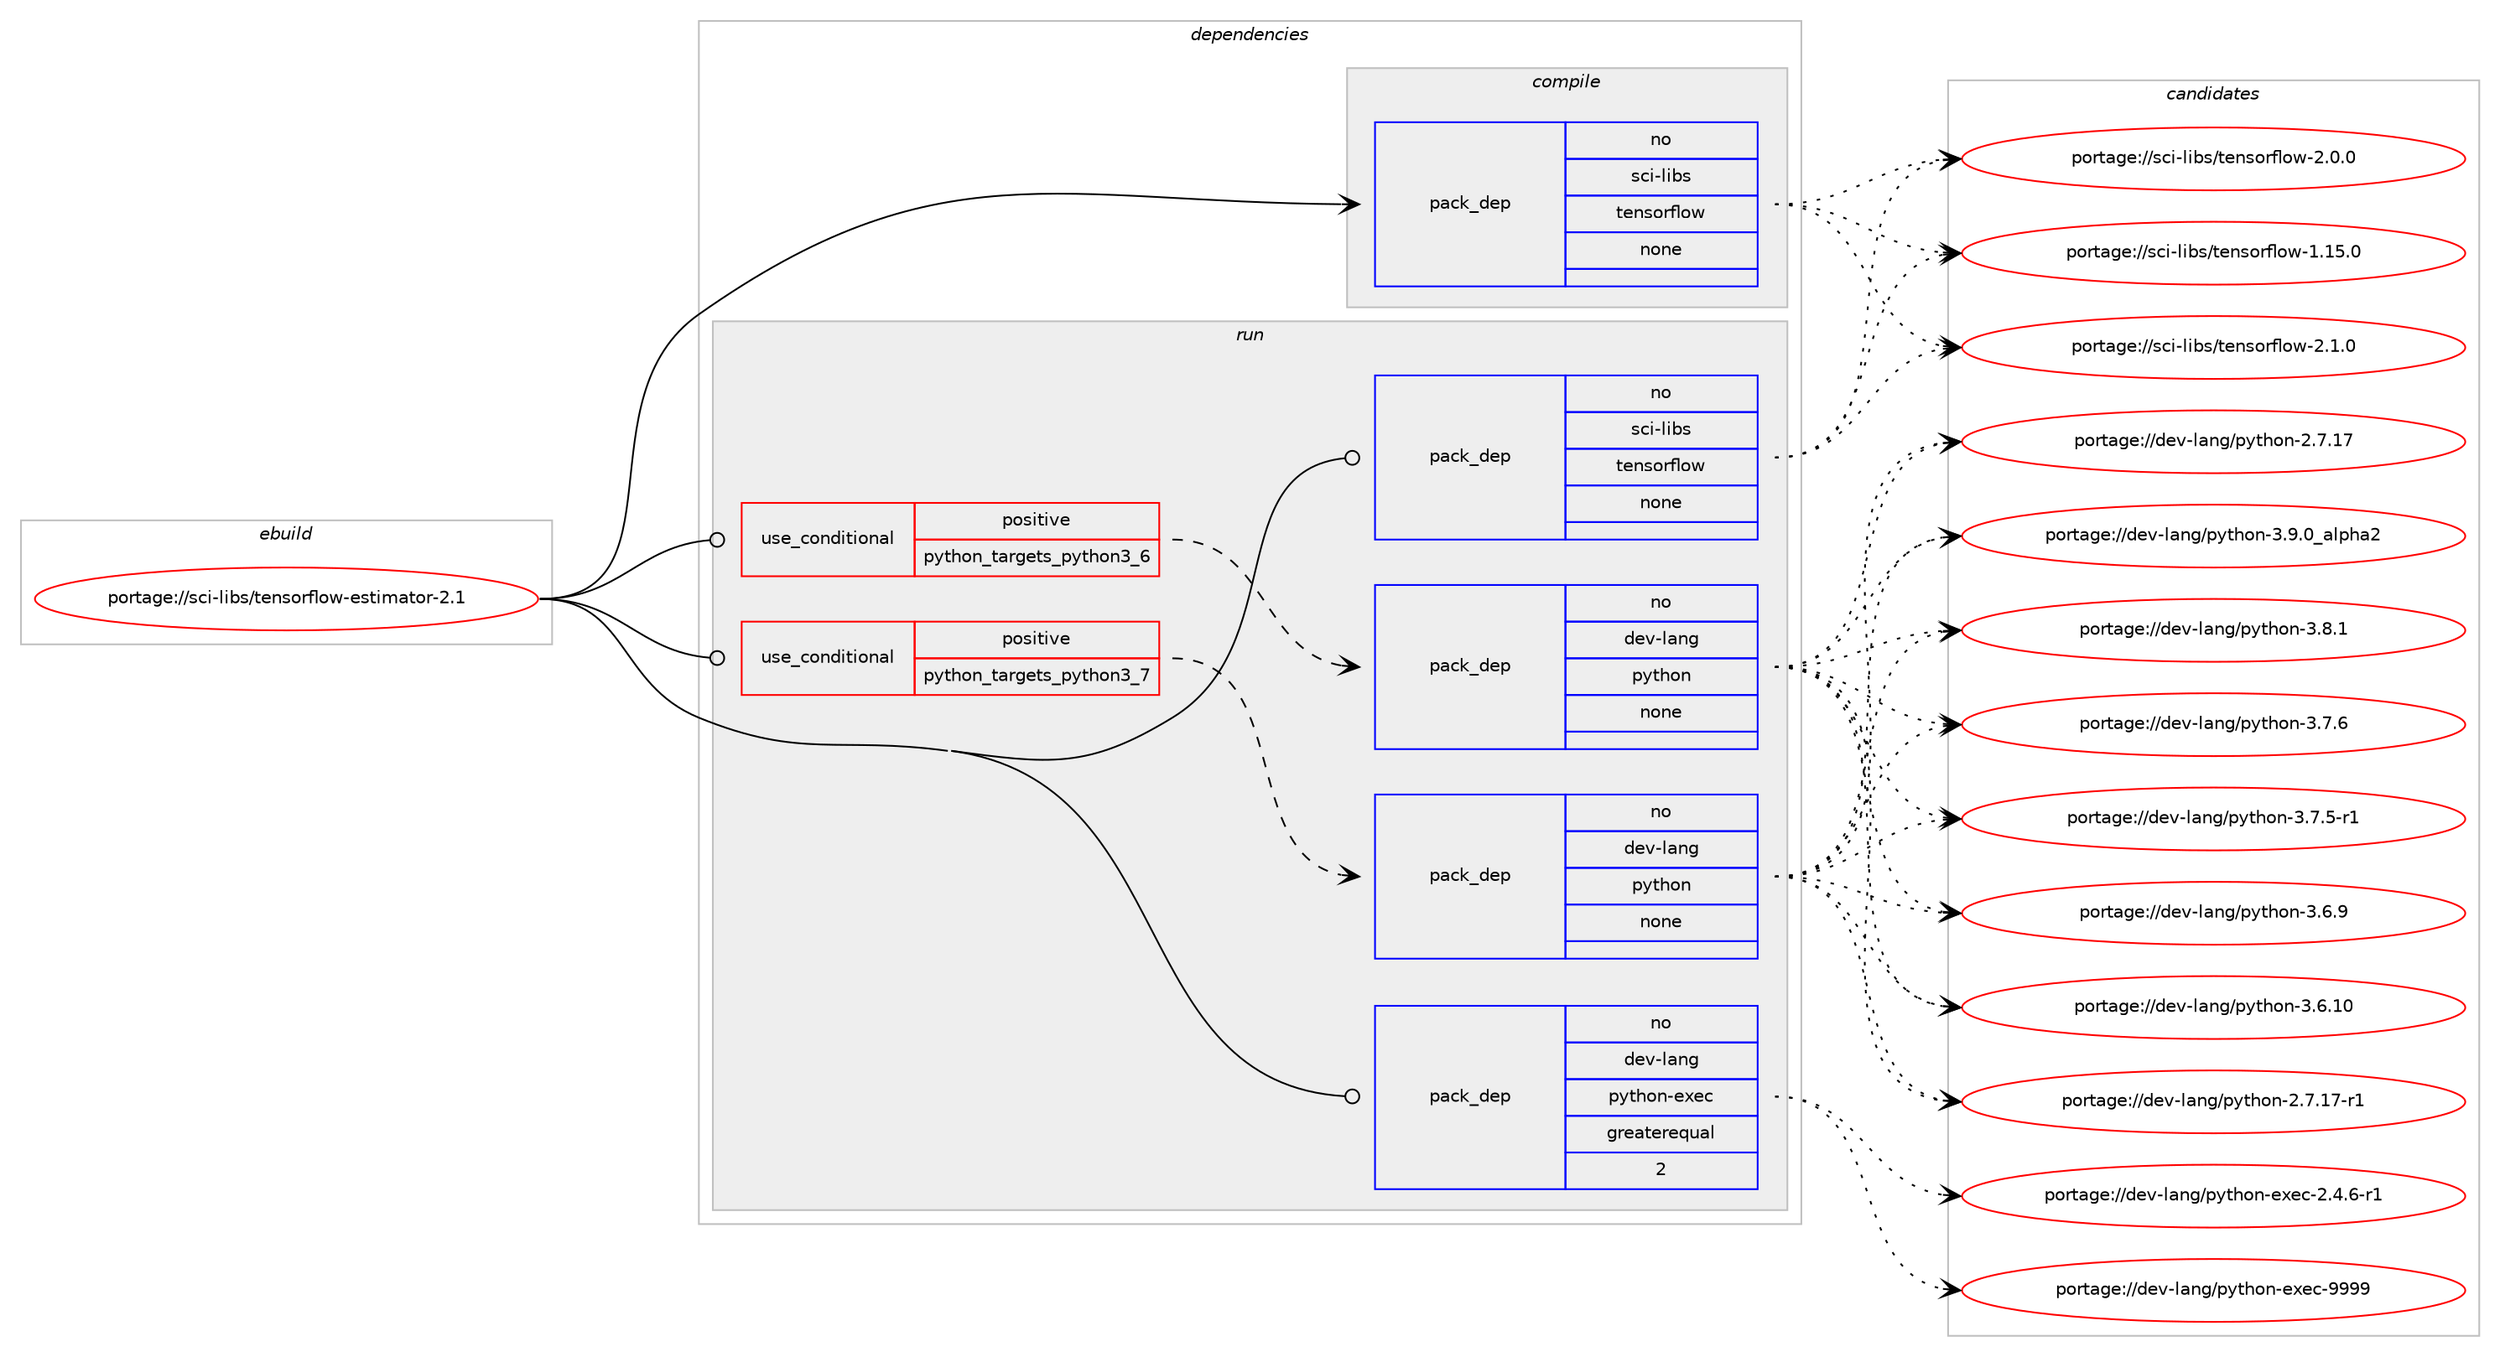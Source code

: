 digraph prolog {

# *************
# Graph options
# *************

newrank=true;
concentrate=true;
compound=true;
graph [rankdir=LR,fontname=Helvetica,fontsize=10,ranksep=1.5];#, ranksep=2.5, nodesep=0.2];
edge  [arrowhead=vee];
node  [fontname=Helvetica,fontsize=10];

# **********
# The ebuild
# **********

subgraph cluster_leftcol {
color=gray;
rank=same;
label=<<i>ebuild</i>>;
id [label="portage://sci-libs/tensorflow-estimator-2.1", color=red, width=4, href="../sci-libs/tensorflow-estimator-2.1.svg"];
}

# ****************
# The dependencies
# ****************

subgraph cluster_midcol {
color=gray;
label=<<i>dependencies</i>>;
subgraph cluster_compile {
fillcolor="#eeeeee";
style=filled;
label=<<i>compile</i>>;
subgraph pack68763 {
dependency87641 [label=<<TABLE BORDER="0" CELLBORDER="1" CELLSPACING="0" CELLPADDING="4" WIDTH="220"><TR><TD ROWSPAN="6" CELLPADDING="30">pack_dep</TD></TR><TR><TD WIDTH="110">no</TD></TR><TR><TD>sci-libs</TD></TR><TR><TD>tensorflow</TD></TR><TR><TD>none</TD></TR><TR><TD></TD></TR></TABLE>>, shape=none, color=blue];
}
id:e -> dependency87641:w [weight=20,style="solid",arrowhead="vee"];
}
subgraph cluster_compileandrun {
fillcolor="#eeeeee";
style=filled;
label=<<i>compile and run</i>>;
}
subgraph cluster_run {
fillcolor="#eeeeee";
style=filled;
label=<<i>run</i>>;
subgraph cond17391 {
dependency87642 [label=<<TABLE BORDER="0" CELLBORDER="1" CELLSPACING="0" CELLPADDING="4"><TR><TD ROWSPAN="3" CELLPADDING="10">use_conditional</TD></TR><TR><TD>positive</TD></TR><TR><TD>python_targets_python3_6</TD></TR></TABLE>>, shape=none, color=red];
subgraph pack68764 {
dependency87643 [label=<<TABLE BORDER="0" CELLBORDER="1" CELLSPACING="0" CELLPADDING="4" WIDTH="220"><TR><TD ROWSPAN="6" CELLPADDING="30">pack_dep</TD></TR><TR><TD WIDTH="110">no</TD></TR><TR><TD>dev-lang</TD></TR><TR><TD>python</TD></TR><TR><TD>none</TD></TR><TR><TD></TD></TR></TABLE>>, shape=none, color=blue];
}
dependency87642:e -> dependency87643:w [weight=20,style="dashed",arrowhead="vee"];
}
id:e -> dependency87642:w [weight=20,style="solid",arrowhead="odot"];
subgraph cond17392 {
dependency87644 [label=<<TABLE BORDER="0" CELLBORDER="1" CELLSPACING="0" CELLPADDING="4"><TR><TD ROWSPAN="3" CELLPADDING="10">use_conditional</TD></TR><TR><TD>positive</TD></TR><TR><TD>python_targets_python3_7</TD></TR></TABLE>>, shape=none, color=red];
subgraph pack68765 {
dependency87645 [label=<<TABLE BORDER="0" CELLBORDER="1" CELLSPACING="0" CELLPADDING="4" WIDTH="220"><TR><TD ROWSPAN="6" CELLPADDING="30">pack_dep</TD></TR><TR><TD WIDTH="110">no</TD></TR><TR><TD>dev-lang</TD></TR><TR><TD>python</TD></TR><TR><TD>none</TD></TR><TR><TD></TD></TR></TABLE>>, shape=none, color=blue];
}
dependency87644:e -> dependency87645:w [weight=20,style="dashed",arrowhead="vee"];
}
id:e -> dependency87644:w [weight=20,style="solid",arrowhead="odot"];
subgraph pack68766 {
dependency87646 [label=<<TABLE BORDER="0" CELLBORDER="1" CELLSPACING="0" CELLPADDING="4" WIDTH="220"><TR><TD ROWSPAN="6" CELLPADDING="30">pack_dep</TD></TR><TR><TD WIDTH="110">no</TD></TR><TR><TD>dev-lang</TD></TR><TR><TD>python-exec</TD></TR><TR><TD>greaterequal</TD></TR><TR><TD>2</TD></TR></TABLE>>, shape=none, color=blue];
}
id:e -> dependency87646:w [weight=20,style="solid",arrowhead="odot"];
subgraph pack68767 {
dependency87647 [label=<<TABLE BORDER="0" CELLBORDER="1" CELLSPACING="0" CELLPADDING="4" WIDTH="220"><TR><TD ROWSPAN="6" CELLPADDING="30">pack_dep</TD></TR><TR><TD WIDTH="110">no</TD></TR><TR><TD>sci-libs</TD></TR><TR><TD>tensorflow</TD></TR><TR><TD>none</TD></TR><TR><TD></TD></TR></TABLE>>, shape=none, color=blue];
}
id:e -> dependency87647:w [weight=20,style="solid",arrowhead="odot"];
}
}

# **************
# The candidates
# **************

subgraph cluster_choices {
rank=same;
color=gray;
label=<<i>candidates</i>>;

subgraph choice68763 {
color=black;
nodesep=1;
choice11599105451081059811547116101110115111114102108111119455046494648 [label="portage://sci-libs/tensorflow-2.1.0", color=red, width=4,href="../sci-libs/tensorflow-2.1.0.svg"];
choice11599105451081059811547116101110115111114102108111119455046484648 [label="portage://sci-libs/tensorflow-2.0.0", color=red, width=4,href="../sci-libs/tensorflow-2.0.0.svg"];
choice1159910545108105981154711610111011511111410210811111945494649534648 [label="portage://sci-libs/tensorflow-1.15.0", color=red, width=4,href="../sci-libs/tensorflow-1.15.0.svg"];
dependency87641:e -> choice11599105451081059811547116101110115111114102108111119455046494648:w [style=dotted,weight="100"];
dependency87641:e -> choice11599105451081059811547116101110115111114102108111119455046484648:w [style=dotted,weight="100"];
dependency87641:e -> choice1159910545108105981154711610111011511111410210811111945494649534648:w [style=dotted,weight="100"];
}
subgraph choice68764 {
color=black;
nodesep=1;
choice10010111845108971101034711212111610411111045514657464895971081121049750 [label="portage://dev-lang/python-3.9.0_alpha2", color=red, width=4,href="../dev-lang/python-3.9.0_alpha2.svg"];
choice100101118451089711010347112121116104111110455146564649 [label="portage://dev-lang/python-3.8.1", color=red, width=4,href="../dev-lang/python-3.8.1.svg"];
choice100101118451089711010347112121116104111110455146554654 [label="portage://dev-lang/python-3.7.6", color=red, width=4,href="../dev-lang/python-3.7.6.svg"];
choice1001011184510897110103471121211161041111104551465546534511449 [label="portage://dev-lang/python-3.7.5-r1", color=red, width=4,href="../dev-lang/python-3.7.5-r1.svg"];
choice100101118451089711010347112121116104111110455146544657 [label="portage://dev-lang/python-3.6.9", color=red, width=4,href="../dev-lang/python-3.6.9.svg"];
choice10010111845108971101034711212111610411111045514654464948 [label="portage://dev-lang/python-3.6.10", color=red, width=4,href="../dev-lang/python-3.6.10.svg"];
choice100101118451089711010347112121116104111110455046554649554511449 [label="portage://dev-lang/python-2.7.17-r1", color=red, width=4,href="../dev-lang/python-2.7.17-r1.svg"];
choice10010111845108971101034711212111610411111045504655464955 [label="portage://dev-lang/python-2.7.17", color=red, width=4,href="../dev-lang/python-2.7.17.svg"];
dependency87643:e -> choice10010111845108971101034711212111610411111045514657464895971081121049750:w [style=dotted,weight="100"];
dependency87643:e -> choice100101118451089711010347112121116104111110455146564649:w [style=dotted,weight="100"];
dependency87643:e -> choice100101118451089711010347112121116104111110455146554654:w [style=dotted,weight="100"];
dependency87643:e -> choice1001011184510897110103471121211161041111104551465546534511449:w [style=dotted,weight="100"];
dependency87643:e -> choice100101118451089711010347112121116104111110455146544657:w [style=dotted,weight="100"];
dependency87643:e -> choice10010111845108971101034711212111610411111045514654464948:w [style=dotted,weight="100"];
dependency87643:e -> choice100101118451089711010347112121116104111110455046554649554511449:w [style=dotted,weight="100"];
dependency87643:e -> choice10010111845108971101034711212111610411111045504655464955:w [style=dotted,weight="100"];
}
subgraph choice68765 {
color=black;
nodesep=1;
choice10010111845108971101034711212111610411111045514657464895971081121049750 [label="portage://dev-lang/python-3.9.0_alpha2", color=red, width=4,href="../dev-lang/python-3.9.0_alpha2.svg"];
choice100101118451089711010347112121116104111110455146564649 [label="portage://dev-lang/python-3.8.1", color=red, width=4,href="../dev-lang/python-3.8.1.svg"];
choice100101118451089711010347112121116104111110455146554654 [label="portage://dev-lang/python-3.7.6", color=red, width=4,href="../dev-lang/python-3.7.6.svg"];
choice1001011184510897110103471121211161041111104551465546534511449 [label="portage://dev-lang/python-3.7.5-r1", color=red, width=4,href="../dev-lang/python-3.7.5-r1.svg"];
choice100101118451089711010347112121116104111110455146544657 [label="portage://dev-lang/python-3.6.9", color=red, width=4,href="../dev-lang/python-3.6.9.svg"];
choice10010111845108971101034711212111610411111045514654464948 [label="portage://dev-lang/python-3.6.10", color=red, width=4,href="../dev-lang/python-3.6.10.svg"];
choice100101118451089711010347112121116104111110455046554649554511449 [label="portage://dev-lang/python-2.7.17-r1", color=red, width=4,href="../dev-lang/python-2.7.17-r1.svg"];
choice10010111845108971101034711212111610411111045504655464955 [label="portage://dev-lang/python-2.7.17", color=red, width=4,href="../dev-lang/python-2.7.17.svg"];
dependency87645:e -> choice10010111845108971101034711212111610411111045514657464895971081121049750:w [style=dotted,weight="100"];
dependency87645:e -> choice100101118451089711010347112121116104111110455146564649:w [style=dotted,weight="100"];
dependency87645:e -> choice100101118451089711010347112121116104111110455146554654:w [style=dotted,weight="100"];
dependency87645:e -> choice1001011184510897110103471121211161041111104551465546534511449:w [style=dotted,weight="100"];
dependency87645:e -> choice100101118451089711010347112121116104111110455146544657:w [style=dotted,weight="100"];
dependency87645:e -> choice10010111845108971101034711212111610411111045514654464948:w [style=dotted,weight="100"];
dependency87645:e -> choice100101118451089711010347112121116104111110455046554649554511449:w [style=dotted,weight="100"];
dependency87645:e -> choice10010111845108971101034711212111610411111045504655464955:w [style=dotted,weight="100"];
}
subgraph choice68766 {
color=black;
nodesep=1;
choice10010111845108971101034711212111610411111045101120101994557575757 [label="portage://dev-lang/python-exec-9999", color=red, width=4,href="../dev-lang/python-exec-9999.svg"];
choice10010111845108971101034711212111610411111045101120101994550465246544511449 [label="portage://dev-lang/python-exec-2.4.6-r1", color=red, width=4,href="../dev-lang/python-exec-2.4.6-r1.svg"];
dependency87646:e -> choice10010111845108971101034711212111610411111045101120101994557575757:w [style=dotted,weight="100"];
dependency87646:e -> choice10010111845108971101034711212111610411111045101120101994550465246544511449:w [style=dotted,weight="100"];
}
subgraph choice68767 {
color=black;
nodesep=1;
choice11599105451081059811547116101110115111114102108111119455046494648 [label="portage://sci-libs/tensorflow-2.1.0", color=red, width=4,href="../sci-libs/tensorflow-2.1.0.svg"];
choice11599105451081059811547116101110115111114102108111119455046484648 [label="portage://sci-libs/tensorflow-2.0.0", color=red, width=4,href="../sci-libs/tensorflow-2.0.0.svg"];
choice1159910545108105981154711610111011511111410210811111945494649534648 [label="portage://sci-libs/tensorflow-1.15.0", color=red, width=4,href="../sci-libs/tensorflow-1.15.0.svg"];
dependency87647:e -> choice11599105451081059811547116101110115111114102108111119455046494648:w [style=dotted,weight="100"];
dependency87647:e -> choice11599105451081059811547116101110115111114102108111119455046484648:w [style=dotted,weight="100"];
dependency87647:e -> choice1159910545108105981154711610111011511111410210811111945494649534648:w [style=dotted,weight="100"];
}
}

}
